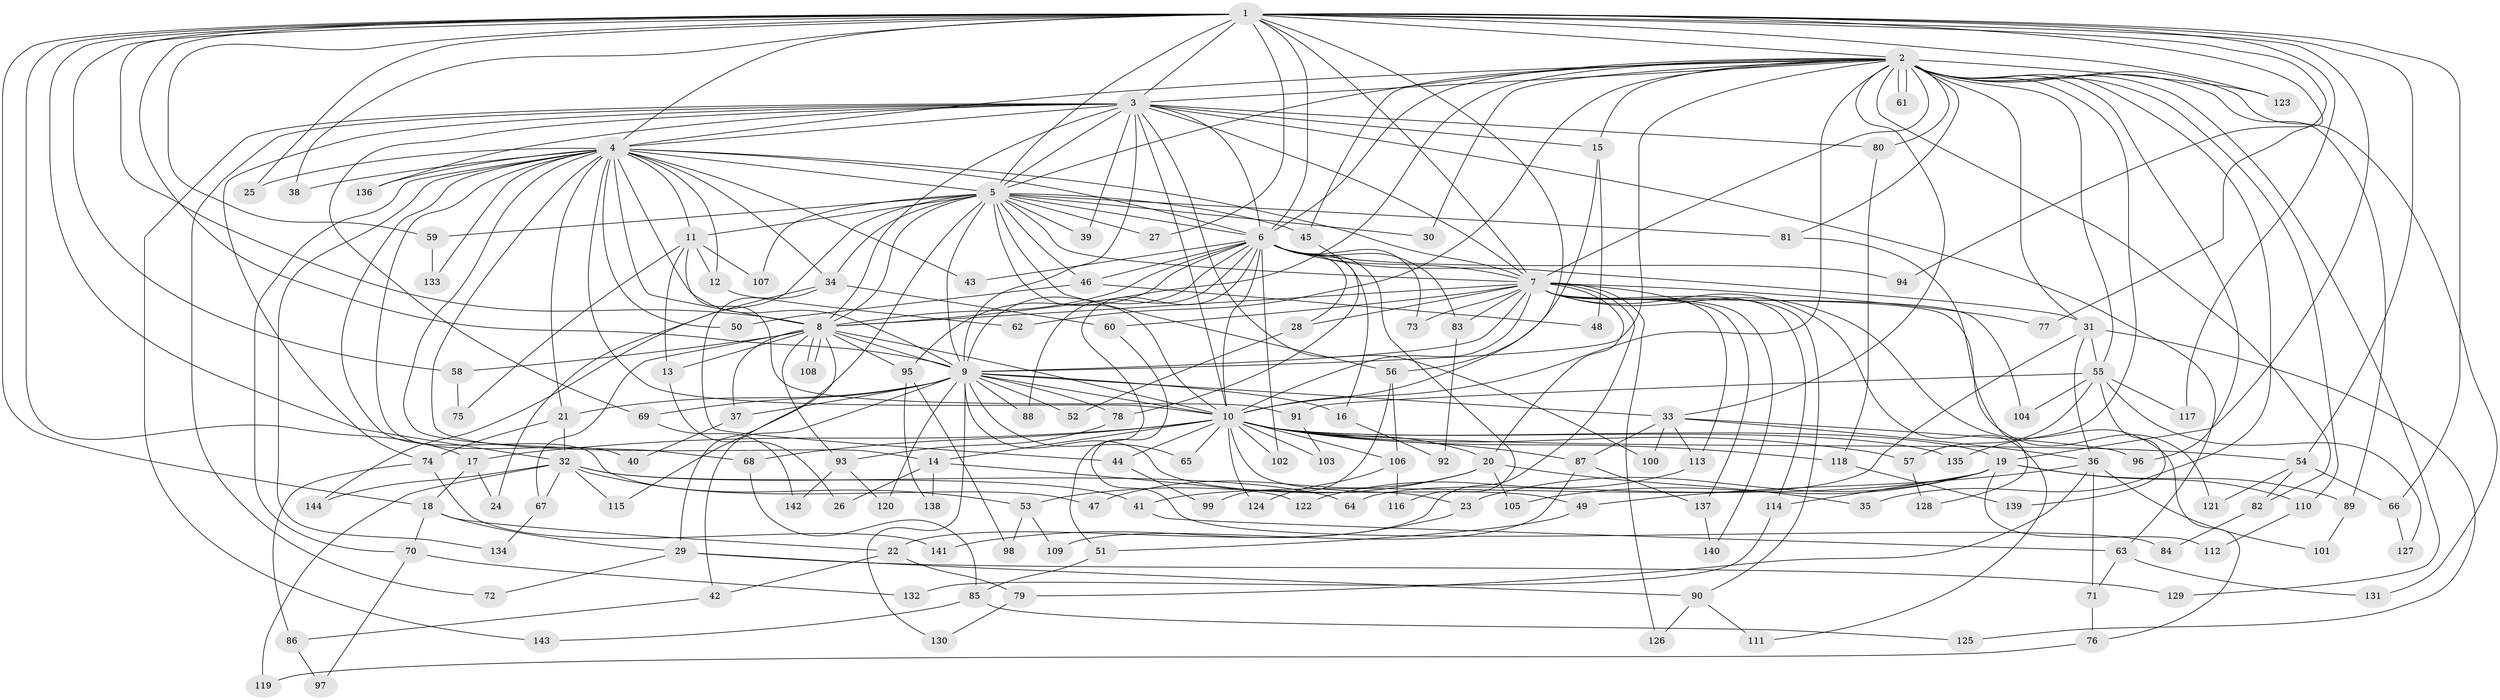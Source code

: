 // coarse degree distribution, {31: 0.011627906976744186, 21: 0.023255813953488372, 27: 0.011627906976744186, 4: 0.12790697674418605, 2: 0.5116279069767442, 5: 0.046511627906976744, 7: 0.023255813953488372, 3: 0.16279069767441862, 1: 0.03488372093023256, 6: 0.023255813953488372, 10: 0.011627906976744186, 23: 0.011627906976744186}
// Generated by graph-tools (version 1.1) at 2025/49/03/04/25 21:49:13]
// undirected, 144 vertices, 313 edges
graph export_dot {
graph [start="1"]
  node [color=gray90,style=filled];
  1;
  2;
  3;
  4;
  5;
  6;
  7;
  8;
  9;
  10;
  11;
  12;
  13;
  14;
  15;
  16;
  17;
  18;
  19;
  20;
  21;
  22;
  23;
  24;
  25;
  26;
  27;
  28;
  29;
  30;
  31;
  32;
  33;
  34;
  35;
  36;
  37;
  38;
  39;
  40;
  41;
  42;
  43;
  44;
  45;
  46;
  47;
  48;
  49;
  50;
  51;
  52;
  53;
  54;
  55;
  56;
  57;
  58;
  59;
  60;
  61;
  62;
  63;
  64;
  65;
  66;
  67;
  68;
  69;
  70;
  71;
  72;
  73;
  74;
  75;
  76;
  77;
  78;
  79;
  80;
  81;
  82;
  83;
  84;
  85;
  86;
  87;
  88;
  89;
  90;
  91;
  92;
  93;
  94;
  95;
  96;
  97;
  98;
  99;
  100;
  101;
  102;
  103;
  104;
  105;
  106;
  107;
  108;
  109;
  110;
  111;
  112;
  113;
  114;
  115;
  116;
  117;
  118;
  119;
  120;
  121;
  122;
  123;
  124;
  125;
  126;
  127;
  128;
  129;
  130;
  131;
  132;
  133;
  134;
  135;
  136;
  137;
  138;
  139;
  140;
  141;
  142;
  143;
  144;
  1 -- 2;
  1 -- 3;
  1 -- 4;
  1 -- 5;
  1 -- 6;
  1 -- 7;
  1 -- 8;
  1 -- 9;
  1 -- 10;
  1 -- 17;
  1 -- 18;
  1 -- 19;
  1 -- 25;
  1 -- 27;
  1 -- 32;
  1 -- 38;
  1 -- 54;
  1 -- 58;
  1 -- 59;
  1 -- 66;
  1 -- 77;
  1 -- 94;
  1 -- 117;
  1 -- 123;
  2 -- 3;
  2 -- 4;
  2 -- 5;
  2 -- 6;
  2 -- 7;
  2 -- 8;
  2 -- 9;
  2 -- 10;
  2 -- 15;
  2 -- 30;
  2 -- 31;
  2 -- 33;
  2 -- 35;
  2 -- 45;
  2 -- 55;
  2 -- 61;
  2 -- 61;
  2 -- 62;
  2 -- 80;
  2 -- 81;
  2 -- 82;
  2 -- 89;
  2 -- 96;
  2 -- 110;
  2 -- 123;
  2 -- 129;
  2 -- 131;
  2 -- 135;
  3 -- 4;
  3 -- 5;
  3 -- 6;
  3 -- 7;
  3 -- 8;
  3 -- 9;
  3 -- 10;
  3 -- 15;
  3 -- 39;
  3 -- 63;
  3 -- 69;
  3 -- 72;
  3 -- 74;
  3 -- 80;
  3 -- 100;
  3 -- 136;
  3 -- 143;
  4 -- 5;
  4 -- 6;
  4 -- 7;
  4 -- 8;
  4 -- 9;
  4 -- 10;
  4 -- 11;
  4 -- 12;
  4 -- 14;
  4 -- 21;
  4 -- 25;
  4 -- 34;
  4 -- 38;
  4 -- 40;
  4 -- 43;
  4 -- 47;
  4 -- 50;
  4 -- 68;
  4 -- 70;
  4 -- 133;
  4 -- 134;
  4 -- 136;
  5 -- 6;
  5 -- 7;
  5 -- 8;
  5 -- 9;
  5 -- 10;
  5 -- 11;
  5 -- 24;
  5 -- 27;
  5 -- 30;
  5 -- 34;
  5 -- 39;
  5 -- 45;
  5 -- 46;
  5 -- 56;
  5 -- 59;
  5 -- 81;
  5 -- 107;
  5 -- 115;
  6 -- 7;
  6 -- 8;
  6 -- 9;
  6 -- 10;
  6 -- 16;
  6 -- 28;
  6 -- 31;
  6 -- 43;
  6 -- 46;
  6 -- 51;
  6 -- 73;
  6 -- 83;
  6 -- 88;
  6 -- 94;
  6 -- 95;
  6 -- 102;
  6 -- 116;
  7 -- 8;
  7 -- 9;
  7 -- 10;
  7 -- 20;
  7 -- 22;
  7 -- 28;
  7 -- 60;
  7 -- 73;
  7 -- 76;
  7 -- 77;
  7 -- 83;
  7 -- 90;
  7 -- 104;
  7 -- 111;
  7 -- 113;
  7 -- 114;
  7 -- 121;
  7 -- 126;
  7 -- 137;
  7 -- 140;
  8 -- 9;
  8 -- 10;
  8 -- 13;
  8 -- 29;
  8 -- 37;
  8 -- 58;
  8 -- 67;
  8 -- 93;
  8 -- 95;
  8 -- 108;
  8 -- 108;
  9 -- 10;
  9 -- 16;
  9 -- 21;
  9 -- 33;
  9 -- 37;
  9 -- 42;
  9 -- 49;
  9 -- 52;
  9 -- 65;
  9 -- 69;
  9 -- 78;
  9 -- 88;
  9 -- 120;
  9 -- 130;
  10 -- 14;
  10 -- 17;
  10 -- 19;
  10 -- 20;
  10 -- 23;
  10 -- 44;
  10 -- 54;
  10 -- 57;
  10 -- 65;
  10 -- 68;
  10 -- 87;
  10 -- 102;
  10 -- 103;
  10 -- 106;
  10 -- 118;
  10 -- 124;
  10 -- 135;
  11 -- 12;
  11 -- 13;
  11 -- 75;
  11 -- 91;
  11 -- 107;
  12 -- 62;
  13 -- 26;
  14 -- 26;
  14 -- 122;
  14 -- 138;
  15 -- 48;
  15 -- 56;
  16 -- 92;
  17 -- 18;
  17 -- 24;
  18 -- 22;
  18 -- 29;
  18 -- 70;
  19 -- 23;
  19 -- 41;
  19 -- 89;
  19 -- 105;
  19 -- 110;
  19 -- 112;
  19 -- 114;
  20 -- 35;
  20 -- 47;
  20 -- 53;
  20 -- 105;
  21 -- 32;
  21 -- 74;
  22 -- 42;
  22 -- 79;
  23 -- 141;
  28 -- 52;
  29 -- 72;
  29 -- 90;
  29 -- 129;
  31 -- 36;
  31 -- 55;
  31 -- 64;
  31 -- 125;
  32 -- 41;
  32 -- 53;
  32 -- 64;
  32 -- 67;
  32 -- 115;
  32 -- 119;
  32 -- 144;
  33 -- 36;
  33 -- 87;
  33 -- 96;
  33 -- 100;
  33 -- 113;
  34 -- 44;
  34 -- 60;
  34 -- 144;
  36 -- 49;
  36 -- 71;
  36 -- 79;
  36 -- 101;
  37 -- 40;
  41 -- 63;
  42 -- 86;
  44 -- 99;
  45 -- 78;
  46 -- 48;
  46 -- 50;
  49 -- 51;
  51 -- 85;
  53 -- 98;
  53 -- 109;
  54 -- 66;
  54 -- 82;
  54 -- 121;
  55 -- 57;
  55 -- 91;
  55 -- 104;
  55 -- 117;
  55 -- 127;
  55 -- 139;
  56 -- 99;
  56 -- 106;
  57 -- 128;
  58 -- 75;
  59 -- 133;
  60 -- 84;
  63 -- 71;
  63 -- 131;
  66 -- 127;
  67 -- 134;
  68 -- 85;
  69 -- 142;
  70 -- 97;
  70 -- 132;
  71 -- 76;
  74 -- 86;
  74 -- 141;
  76 -- 119;
  78 -- 93;
  79 -- 130;
  80 -- 118;
  81 -- 128;
  82 -- 84;
  83 -- 92;
  85 -- 125;
  85 -- 143;
  86 -- 97;
  87 -- 109;
  87 -- 137;
  89 -- 101;
  90 -- 111;
  90 -- 126;
  91 -- 103;
  93 -- 120;
  93 -- 142;
  95 -- 98;
  95 -- 138;
  106 -- 116;
  106 -- 124;
  110 -- 112;
  113 -- 122;
  114 -- 132;
  118 -- 139;
  137 -- 140;
}
